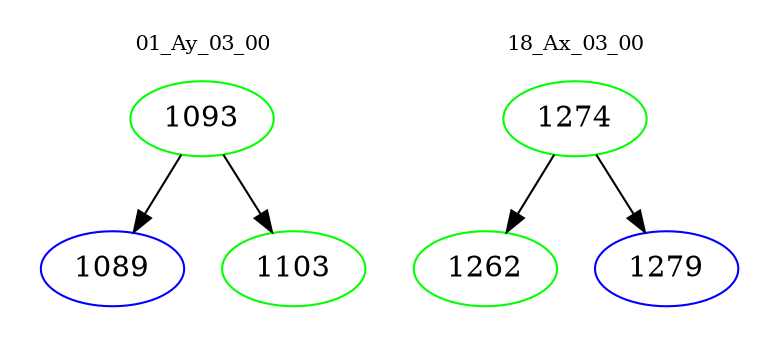 digraph{
subgraph cluster_0 {
color = white
label = "01_Ay_03_00";
fontsize=10;
T0_1093 [label="1093", color="green"]
T0_1093 -> T0_1089 [color="black"]
T0_1089 [label="1089", color="blue"]
T0_1093 -> T0_1103 [color="black"]
T0_1103 [label="1103", color="green"]
}
subgraph cluster_1 {
color = white
label = "18_Ax_03_00";
fontsize=10;
T1_1274 [label="1274", color="green"]
T1_1274 -> T1_1262 [color="black"]
T1_1262 [label="1262", color="green"]
T1_1274 -> T1_1279 [color="black"]
T1_1279 [label="1279", color="blue"]
}
}
